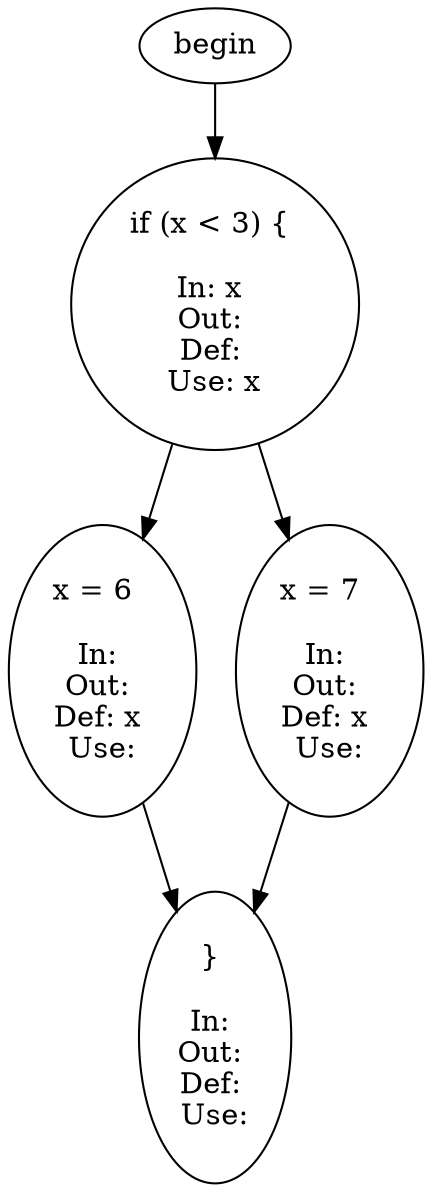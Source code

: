 digraph IfElse { 
"begin"->" if (x < 3) {"
" if (x < 3) {"->" x = 6 ";
" if (x < 3) {"->" x = 7 ";
" x = 6 "->" }";
" x = 7 "->" }";
" if (x < 3) {" [label="if (x < 3) { 

In: x 
Out: 
Def: 
Use: x"];
" x = 6 " [label="x = 6  

In: 
Out: 
Def: x 
Use:"];
" x = 7 " [label="x = 7  

In: 
Out: 
Def: x 
Use:"];
" }" [label="} 

In: 
Out: 
Def: 
Use:"];
}
